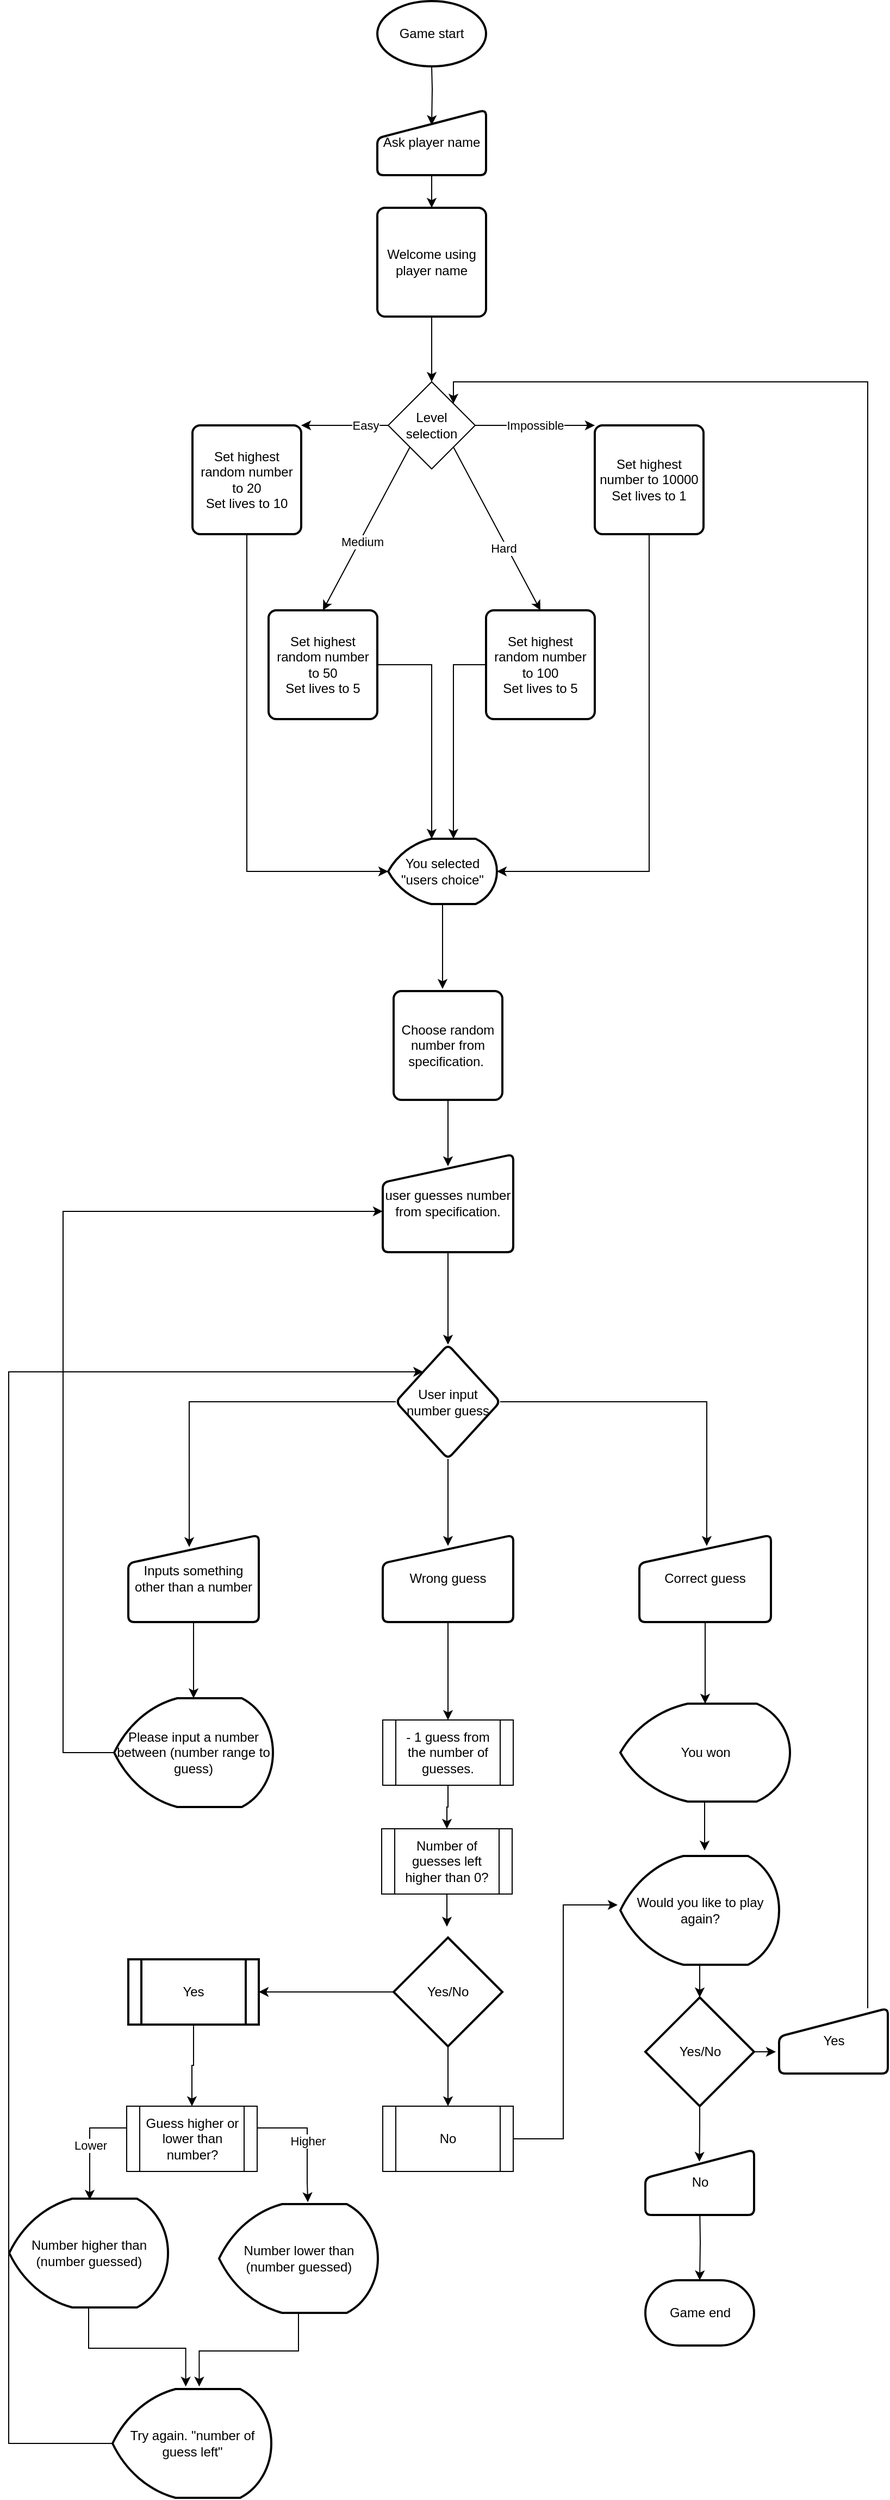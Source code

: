 <mxfile version="21.5.0" type="github">
  <diagram id="C5RBs43oDa-KdzZeNtuy" name="Page-1">
    <mxGraphModel dx="1050" dy="549" grid="1" gridSize="10" guides="1" tooltips="1" connect="1" arrows="1" fold="1" page="1" pageScale="1" pageWidth="827" pageHeight="1169" math="0" shadow="0">
      <root>
        <mxCell id="WIyWlLk6GJQsqaUBKTNV-0" />
        <mxCell id="WIyWlLk6GJQsqaUBKTNV-1" parent="WIyWlLk6GJQsqaUBKTNV-0" />
        <mxCell id="ytRLz0EtF9h6s9q6uNTN-12" value="Level selection" style="rhombus;whiteSpace=wrap;html=1;" parent="WIyWlLk6GJQsqaUBKTNV-1" vertex="1">
          <mxGeometry x="359" y="380" width="80" height="80" as="geometry" />
        </mxCell>
        <mxCell id="ytRLz0EtF9h6s9q6uNTN-19" value="" style="endArrow=classic;html=1;rounded=0;entryX=0.5;entryY=0;entryDx=0;entryDy=0;exitX=0;exitY=1;exitDx=0;exitDy=0;" parent="WIyWlLk6GJQsqaUBKTNV-1" source="ytRLz0EtF9h6s9q6uNTN-12" edge="1">
          <mxGeometry width="50" height="50" relative="1" as="geometry">
            <mxPoint x="579" y="240" as="sourcePoint" />
            <mxPoint x="299" y="590" as="targetPoint" />
          </mxGeometry>
        </mxCell>
        <mxCell id="ytRLz0EtF9h6s9q6uNTN-27" value="Medium" style="edgeLabel;html=1;align=center;verticalAlign=middle;resizable=0;points=[];" parent="ytRLz0EtF9h6s9q6uNTN-19" vertex="1" connectable="0">
          <mxGeometry x="0.147" y="2" relative="1" as="geometry">
            <mxPoint as="offset" />
          </mxGeometry>
        </mxCell>
        <mxCell id="ytRLz0EtF9h6s9q6uNTN-20" value="Impossible" style="endArrow=classic;html=1;rounded=0;exitX=1;exitY=0.5;exitDx=0;exitDy=0;entryX=0;entryY=0;entryDx=0;entryDy=0;" parent="WIyWlLk6GJQsqaUBKTNV-1" source="ytRLz0EtF9h6s9q6uNTN-12" target="YSV1aVPESq65o2m4jmxX-15" edge="1">
          <mxGeometry width="50" height="50" relative="1" as="geometry">
            <mxPoint x="579" y="240" as="sourcePoint" />
            <mxPoint x="540" y="420" as="targetPoint" />
          </mxGeometry>
        </mxCell>
        <mxCell id="ytRLz0EtF9h6s9q6uNTN-21" value="" style="endArrow=classic;html=1;rounded=0;exitX=0;exitY=0.5;exitDx=0;exitDy=0;entryX=1;entryY=0;entryDx=0;entryDy=0;" parent="WIyWlLk6GJQsqaUBKTNV-1" source="ytRLz0EtF9h6s9q6uNTN-12" target="YSV1aVPESq65o2m4jmxX-12" edge="1">
          <mxGeometry width="50" height="50" relative="1" as="geometry">
            <mxPoint x="579" y="240" as="sourcePoint" />
            <mxPoint x="229" y="415" as="targetPoint" />
          </mxGeometry>
        </mxCell>
        <mxCell id="ytRLz0EtF9h6s9q6uNTN-26" value="Easy" style="edgeLabel;html=1;align=center;verticalAlign=middle;resizable=0;points=[];" parent="ytRLz0EtF9h6s9q6uNTN-21" vertex="1" connectable="0">
          <mxGeometry x="-0.473" relative="1" as="geometry">
            <mxPoint as="offset" />
          </mxGeometry>
        </mxCell>
        <mxCell id="ytRLz0EtF9h6s9q6uNTN-24" value="" style="endArrow=classic;html=1;rounded=0;exitX=1;exitY=1;exitDx=0;exitDy=0;entryX=0.5;entryY=0;entryDx=0;entryDy=0;" parent="WIyWlLk6GJQsqaUBKTNV-1" source="ytRLz0EtF9h6s9q6uNTN-12" edge="1">
          <mxGeometry width="50" height="50" relative="1" as="geometry">
            <mxPoint x="579" y="440" as="sourcePoint" />
            <mxPoint x="499" y="590" as="targetPoint" />
          </mxGeometry>
        </mxCell>
        <mxCell id="ytRLz0EtF9h6s9q6uNTN-25" value="Hard" style="edgeLabel;html=1;align=center;verticalAlign=middle;resizable=0;points=[];" parent="ytRLz0EtF9h6s9q6uNTN-24" vertex="1" connectable="0">
          <mxGeometry x="0.204" y="-4" relative="1" as="geometry">
            <mxPoint x="1" as="offset" />
          </mxGeometry>
        </mxCell>
        <mxCell id="YSV1aVPESq65o2m4jmxX-10" style="edgeStyle=orthogonalEdgeStyle;rounded=0;orthogonalLoop=1;jettySize=auto;html=1;entryX=0.5;entryY=0.233;entryDx=0;entryDy=0;entryPerimeter=0;" parent="WIyWlLk6GJQsqaUBKTNV-1" target="YSV1aVPESq65o2m4jmxX-4" edge="1">
          <mxGeometry relative="1" as="geometry">
            <mxPoint x="399" y="90" as="sourcePoint" />
          </mxGeometry>
        </mxCell>
        <mxCell id="YSV1aVPESq65o2m4jmxX-8" style="edgeStyle=orthogonalEdgeStyle;rounded=0;orthogonalLoop=1;jettySize=auto;html=1;" parent="WIyWlLk6GJQsqaUBKTNV-1" source="YSV1aVPESq65o2m4jmxX-4" target="YSV1aVPESq65o2m4jmxX-7" edge="1">
          <mxGeometry relative="1" as="geometry" />
        </mxCell>
        <mxCell id="YSV1aVPESq65o2m4jmxX-4" value="Ask player name" style="html=1;strokeWidth=2;shape=manualInput;whiteSpace=wrap;rounded=1;size=26;arcSize=11;" parent="WIyWlLk6GJQsqaUBKTNV-1" vertex="1">
          <mxGeometry x="349" y="130" width="100" height="60" as="geometry" />
        </mxCell>
        <mxCell id="YSV1aVPESq65o2m4jmxX-11" style="edgeStyle=orthogonalEdgeStyle;rounded=0;orthogonalLoop=1;jettySize=auto;html=1;entryX=0.5;entryY=0;entryDx=0;entryDy=0;" parent="WIyWlLk6GJQsqaUBKTNV-1" source="YSV1aVPESq65o2m4jmxX-7" target="ytRLz0EtF9h6s9q6uNTN-12" edge="1">
          <mxGeometry relative="1" as="geometry" />
        </mxCell>
        <mxCell id="YSV1aVPESq65o2m4jmxX-7" value="Welcome using player name" style="rounded=1;whiteSpace=wrap;html=1;absoluteArcSize=1;arcSize=14;strokeWidth=2;" parent="WIyWlLk6GJQsqaUBKTNV-1" vertex="1">
          <mxGeometry x="349" y="220" width="100" height="100" as="geometry" />
        </mxCell>
        <mxCell id="YSV1aVPESq65o2m4jmxX-22" style="edgeStyle=orthogonalEdgeStyle;rounded=0;orthogonalLoop=1;jettySize=auto;html=1;entryX=0;entryY=0.5;entryDx=0;entryDy=0;entryPerimeter=0;" parent="WIyWlLk6GJQsqaUBKTNV-1" source="YSV1aVPESq65o2m4jmxX-12" target="YSV1aVPESq65o2m4jmxX-18" edge="1">
          <mxGeometry relative="1" as="geometry">
            <Array as="points">
              <mxPoint x="229" y="830" />
            </Array>
          </mxGeometry>
        </mxCell>
        <mxCell id="YSV1aVPESq65o2m4jmxX-12" value="Set highest random number to 20&lt;br style=&quot;border-color: var(--border-color);&quot;&gt;Set lives to 10" style="rounded=1;whiteSpace=wrap;html=1;absoluteArcSize=1;arcSize=14;strokeWidth=2;" parent="WIyWlLk6GJQsqaUBKTNV-1" vertex="1">
          <mxGeometry x="179" y="420" width="100" height="100" as="geometry" />
        </mxCell>
        <mxCell id="YSV1aVPESq65o2m4jmxX-21" style="edgeStyle=orthogonalEdgeStyle;rounded=0;orthogonalLoop=1;jettySize=auto;html=1;entryX=0.6;entryY=0;entryDx=0;entryDy=0;entryPerimeter=0;" parent="WIyWlLk6GJQsqaUBKTNV-1" source="YSV1aVPESq65o2m4jmxX-13" target="YSV1aVPESq65o2m4jmxX-18" edge="1">
          <mxGeometry relative="1" as="geometry">
            <mxPoint x="419" y="790" as="targetPoint" />
            <Array as="points">
              <mxPoint x="419" y="640" />
            </Array>
          </mxGeometry>
        </mxCell>
        <mxCell id="YSV1aVPESq65o2m4jmxX-13" value="Set highest random number to 100&lt;br style=&quot;border-color: var(--border-color);&quot;&gt;Set lives to 5" style="rounded=1;whiteSpace=wrap;html=1;absoluteArcSize=1;arcSize=14;strokeWidth=2;" parent="WIyWlLk6GJQsqaUBKTNV-1" vertex="1">
          <mxGeometry x="449" y="590" width="100" height="100" as="geometry" />
        </mxCell>
        <mxCell id="YSV1aVPESq65o2m4jmxX-19" style="edgeStyle=orthogonalEdgeStyle;rounded=0;orthogonalLoop=1;jettySize=auto;html=1;" parent="WIyWlLk6GJQsqaUBKTNV-1" source="YSV1aVPESq65o2m4jmxX-14" target="YSV1aVPESq65o2m4jmxX-18" edge="1">
          <mxGeometry relative="1" as="geometry">
            <Array as="points">
              <mxPoint x="399" y="640" />
            </Array>
          </mxGeometry>
        </mxCell>
        <mxCell id="YSV1aVPESq65o2m4jmxX-14" value="Set highest random number to 50&lt;br style=&quot;border-color: var(--border-color);&quot;&gt;Set lives to 5" style="rounded=1;whiteSpace=wrap;html=1;absoluteArcSize=1;arcSize=14;strokeWidth=2;" parent="WIyWlLk6GJQsqaUBKTNV-1" vertex="1">
          <mxGeometry x="249" y="590" width="100" height="100" as="geometry" />
        </mxCell>
        <mxCell id="YSV1aVPESq65o2m4jmxX-23" style="edgeStyle=orthogonalEdgeStyle;rounded=0;orthogonalLoop=1;jettySize=auto;html=1;entryX=1;entryY=0.5;entryDx=0;entryDy=0;entryPerimeter=0;" parent="WIyWlLk6GJQsqaUBKTNV-1" source="YSV1aVPESq65o2m4jmxX-15" target="YSV1aVPESq65o2m4jmxX-18" edge="1">
          <mxGeometry relative="1" as="geometry">
            <Array as="points">
              <mxPoint x="599" y="830" />
            </Array>
          </mxGeometry>
        </mxCell>
        <mxCell id="YSV1aVPESq65o2m4jmxX-15" value="Set highest number to 10000&lt;br style=&quot;border-color: var(--border-color);&quot;&gt;Set lives to 1" style="rounded=1;whiteSpace=wrap;html=1;absoluteArcSize=1;arcSize=14;strokeWidth=2;" parent="WIyWlLk6GJQsqaUBKTNV-1" vertex="1">
          <mxGeometry x="549" y="420" width="100" height="100" as="geometry" />
        </mxCell>
        <mxCell id="YSV1aVPESq65o2m4jmxX-29" style="edgeStyle=orthogonalEdgeStyle;rounded=0;orthogonalLoop=1;jettySize=auto;html=1;" parent="WIyWlLk6GJQsqaUBKTNV-1" source="YSV1aVPESq65o2m4jmxX-18" edge="1">
          <mxGeometry relative="1" as="geometry">
            <mxPoint x="409" y="938" as="targetPoint" />
            <Array as="points">
              <mxPoint x="409" y="938" />
            </Array>
          </mxGeometry>
        </mxCell>
        <mxCell id="YSV1aVPESq65o2m4jmxX-18" value="You selected &quot;users choice&quot;" style="strokeWidth=2;html=1;shape=mxgraph.flowchart.display;whiteSpace=wrap;" parent="WIyWlLk6GJQsqaUBKTNV-1" vertex="1">
          <mxGeometry x="359" y="800" width="100" height="60" as="geometry" />
        </mxCell>
        <mxCell id="2p41S9lIPjauIQtiq56D-0" style="edgeStyle=orthogonalEdgeStyle;rounded=0;orthogonalLoop=1;jettySize=auto;html=1;entryX=0.5;entryY=0.122;entryDx=0;entryDy=0;entryPerimeter=0;" parent="WIyWlLk6GJQsqaUBKTNV-1" source="YSV1aVPESq65o2m4jmxX-27" target="YSV1aVPESq65o2m4jmxX-30" edge="1">
          <mxGeometry relative="1" as="geometry">
            <mxPoint x="414" y="1090" as="targetPoint" />
          </mxGeometry>
        </mxCell>
        <mxCell id="YSV1aVPESq65o2m4jmxX-27" value="Choose random number from specification.&amp;nbsp;" style="rounded=1;whiteSpace=wrap;html=1;absoluteArcSize=1;arcSize=14;strokeWidth=2;" parent="WIyWlLk6GJQsqaUBKTNV-1" vertex="1">
          <mxGeometry x="364" y="940" width="100" height="100" as="geometry" />
        </mxCell>
        <mxCell id="2p41S9lIPjauIQtiq56D-2" value="" style="edgeStyle=orthogonalEdgeStyle;rounded=0;orthogonalLoop=1;jettySize=auto;html=1;" parent="WIyWlLk6GJQsqaUBKTNV-1" source="YSV1aVPESq65o2m4jmxX-30" target="2p41S9lIPjauIQtiq56D-1" edge="1">
          <mxGeometry relative="1" as="geometry" />
        </mxCell>
        <mxCell id="YSV1aVPESq65o2m4jmxX-30" value="user guesses number from specification." style="html=1;strokeWidth=2;shape=manualInput;whiteSpace=wrap;rounded=1;size=26;arcSize=11;" parent="WIyWlLk6GJQsqaUBKTNV-1" vertex="1">
          <mxGeometry x="354" y="1090" width="120" height="90" as="geometry" />
        </mxCell>
        <mxCell id="2p41S9lIPjauIQtiq56D-7" style="edgeStyle=orthogonalEdgeStyle;rounded=0;orthogonalLoop=1;jettySize=auto;html=1;entryX=0.467;entryY=0.138;entryDx=0;entryDy=0;entryPerimeter=0;" parent="WIyWlLk6GJQsqaUBKTNV-1" source="2p41S9lIPjauIQtiq56D-1" target="2p41S9lIPjauIQtiq56D-6" edge="1">
          <mxGeometry relative="1" as="geometry" />
        </mxCell>
        <mxCell id="2p41S9lIPjauIQtiq56D-8" style="edgeStyle=orthogonalEdgeStyle;rounded=0;orthogonalLoop=1;jettySize=auto;html=1;entryX=0.512;entryY=0.125;entryDx=0;entryDy=0;entryPerimeter=0;" parent="WIyWlLk6GJQsqaUBKTNV-1" source="2p41S9lIPjauIQtiq56D-1" target="2p41S9lIPjauIQtiq56D-4" edge="1">
          <mxGeometry relative="1" as="geometry" />
        </mxCell>
        <mxCell id="2p41S9lIPjauIQtiq56D-9" style="edgeStyle=orthogonalEdgeStyle;rounded=0;orthogonalLoop=1;jettySize=auto;html=1;entryX=0.5;entryY=0.125;entryDx=0;entryDy=0;entryPerimeter=0;" parent="WIyWlLk6GJQsqaUBKTNV-1" source="2p41S9lIPjauIQtiq56D-1" target="2p41S9lIPjauIQtiq56D-5" edge="1">
          <mxGeometry relative="1" as="geometry" />
        </mxCell>
        <mxCell id="2p41S9lIPjauIQtiq56D-1" value="User input number guess" style="rhombus;whiteSpace=wrap;html=1;strokeWidth=2;rounded=1;arcSize=11;" parent="WIyWlLk6GJQsqaUBKTNV-1" vertex="1">
          <mxGeometry x="366" y="1265" width="96" height="105" as="geometry" />
        </mxCell>
        <mxCell id="2p41S9lIPjauIQtiq56D-61" value="" style="edgeStyle=orthogonalEdgeStyle;rounded=0;orthogonalLoop=1;jettySize=auto;html=1;" parent="WIyWlLk6GJQsqaUBKTNV-1" source="2p41S9lIPjauIQtiq56D-4" target="2p41S9lIPjauIQtiq56D-60" edge="1">
          <mxGeometry relative="1" as="geometry" />
        </mxCell>
        <mxCell id="2p41S9lIPjauIQtiq56D-4" value="Correct guess" style="html=1;strokeWidth=2;shape=manualInput;whiteSpace=wrap;rounded=1;size=26;arcSize=11;" parent="WIyWlLk6GJQsqaUBKTNV-1" vertex="1">
          <mxGeometry x="590" y="1440" width="121" height="80" as="geometry" />
        </mxCell>
        <mxCell id="2p41S9lIPjauIQtiq56D-51" value="" style="edgeStyle=orthogonalEdgeStyle;rounded=0;orthogonalLoop=1;jettySize=auto;html=1;" parent="WIyWlLk6GJQsqaUBKTNV-1" source="2p41S9lIPjauIQtiq56D-5" target="2p41S9lIPjauIQtiq56D-10" edge="1">
          <mxGeometry relative="1" as="geometry" />
        </mxCell>
        <mxCell id="2p41S9lIPjauIQtiq56D-5" value="Wrong guess" style="html=1;strokeWidth=2;shape=manualInput;whiteSpace=wrap;rounded=1;size=26;arcSize=11;" parent="WIyWlLk6GJQsqaUBKTNV-1" vertex="1">
          <mxGeometry x="354" y="1440" width="120" height="80" as="geometry" />
        </mxCell>
        <mxCell id="2p41S9lIPjauIQtiq56D-32" style="edgeStyle=orthogonalEdgeStyle;rounded=0;orthogonalLoop=1;jettySize=auto;html=1;entryX=0.5;entryY=0;entryDx=0;entryDy=0;entryPerimeter=0;" parent="WIyWlLk6GJQsqaUBKTNV-1" source="2p41S9lIPjauIQtiq56D-6" target="2p41S9lIPjauIQtiq56D-31" edge="1">
          <mxGeometry relative="1" as="geometry" />
        </mxCell>
        <mxCell id="2p41S9lIPjauIQtiq56D-6" value="Inputs something other than a number" style="html=1;strokeWidth=2;shape=manualInput;whiteSpace=wrap;rounded=1;size=26;arcSize=11;" parent="WIyWlLk6GJQsqaUBKTNV-1" vertex="1">
          <mxGeometry x="120" y="1440" width="120" height="80" as="geometry" />
        </mxCell>
        <mxCell id="2p41S9lIPjauIQtiq56D-54" value="" style="edgeStyle=orthogonalEdgeStyle;rounded=0;orthogonalLoop=1;jettySize=auto;html=1;entryX=0.5;entryY=0;entryDx=0;entryDy=0;" parent="WIyWlLk6GJQsqaUBKTNV-1" source="2p41S9lIPjauIQtiq56D-10" target="2p41S9lIPjauIQtiq56D-53" edge="1">
          <mxGeometry relative="1" as="geometry">
            <mxPoint x="413" y="1700" as="targetPoint" />
          </mxGeometry>
        </mxCell>
        <mxCell id="2p41S9lIPjauIQtiq56D-10" value="- 1 guess from the number of guesses." style="shape=process;whiteSpace=wrap;html=1;backgroundOutline=1;" parent="WIyWlLk6GJQsqaUBKTNV-1" vertex="1">
          <mxGeometry x="354" y="1610" width="120" height="60" as="geometry" />
        </mxCell>
        <mxCell id="2p41S9lIPjauIQtiq56D-77" style="edgeStyle=orthogonalEdgeStyle;rounded=0;orthogonalLoop=1;jettySize=auto;html=1;" parent="WIyWlLk6GJQsqaUBKTNV-1" source="2p41S9lIPjauIQtiq56D-11" target="2p41S9lIPjauIQtiq56D-1" edge="1">
          <mxGeometry relative="1" as="geometry">
            <mxPoint x="30" y="1310" as="targetPoint" />
            <Array as="points">
              <mxPoint x="10" y="2275" />
              <mxPoint x="10" y="1290" />
            </Array>
          </mxGeometry>
        </mxCell>
        <mxCell id="2p41S9lIPjauIQtiq56D-11" value="Try again. &quot;number of guess left&quot;" style="strokeWidth=2;html=1;shape=mxgraph.flowchart.display;whiteSpace=wrap;" parent="WIyWlLk6GJQsqaUBKTNV-1" vertex="1">
          <mxGeometry x="105.5" y="2225" width="146" height="100" as="geometry" />
        </mxCell>
        <mxCell id="2p41S9lIPjauIQtiq56D-23" value="Lower" style="edgeStyle=orthogonalEdgeStyle;rounded=0;orthogonalLoop=1;jettySize=auto;html=1;" parent="WIyWlLk6GJQsqaUBKTNV-1" source="2p41S9lIPjauIQtiq56D-14" edge="1">
          <mxGeometry relative="1" as="geometry">
            <mxPoint x="84.5" y="2051" as="targetPoint" />
            <Array as="points">
              <mxPoint x="84.5" y="1985" />
              <mxPoint x="84.5" y="2051" />
            </Array>
          </mxGeometry>
        </mxCell>
        <mxCell id="2p41S9lIPjauIQtiq56D-25" value="Higher" style="edgeStyle=orthogonalEdgeStyle;rounded=0;orthogonalLoop=1;jettySize=auto;html=1;entryX=0.559;entryY=-0.018;entryDx=0;entryDy=0;entryPerimeter=0;" parent="WIyWlLk6GJQsqaUBKTNV-1" source="2p41S9lIPjauIQtiq56D-14" target="2p41S9lIPjauIQtiq56D-21" edge="1">
          <mxGeometry relative="1" as="geometry">
            <Array as="points">
              <mxPoint x="284.5" y="1985" />
              <mxPoint x="284.5" y="2035" />
            </Array>
          </mxGeometry>
        </mxCell>
        <mxCell id="2p41S9lIPjauIQtiq56D-14" value="Guess higher or lower than number?" style="shape=process;whiteSpace=wrap;html=1;backgroundOutline=1;" parent="WIyWlLk6GJQsqaUBKTNV-1" vertex="1">
          <mxGeometry x="118.5" y="1965" width="120" height="60" as="geometry" />
        </mxCell>
        <mxCell id="2p41S9lIPjauIQtiq56D-29" style="edgeStyle=orthogonalEdgeStyle;rounded=0;orthogonalLoop=1;jettySize=auto;html=1;entryX=0.461;entryY=-0.023;entryDx=0;entryDy=0;entryPerimeter=0;exitX=0.5;exitY=1;exitDx=0;exitDy=0;exitPerimeter=0;" parent="WIyWlLk6GJQsqaUBKTNV-1" source="2p41S9lIPjauIQtiq56D-20" target="2p41S9lIPjauIQtiq56D-11" edge="1">
          <mxGeometry relative="1" as="geometry">
            <mxPoint x="86.5" y="2155" as="sourcePoint" />
          </mxGeometry>
        </mxCell>
        <mxCell id="2p41S9lIPjauIQtiq56D-20" value="Number higher than (number guessed)" style="strokeWidth=2;html=1;shape=mxgraph.flowchart.display;whiteSpace=wrap;" parent="WIyWlLk6GJQsqaUBKTNV-1" vertex="1">
          <mxGeometry x="10.5" y="2050" width="146" height="100" as="geometry" />
        </mxCell>
        <mxCell id="2p41S9lIPjauIQtiq56D-28" style="edgeStyle=orthogonalEdgeStyle;rounded=0;orthogonalLoop=1;jettySize=auto;html=1;entryX=0.546;entryY=-0.023;entryDx=0;entryDy=0;entryPerimeter=0;" parent="WIyWlLk6GJQsqaUBKTNV-1" source="2p41S9lIPjauIQtiq56D-21" target="2p41S9lIPjauIQtiq56D-11" edge="1">
          <mxGeometry relative="1" as="geometry" />
        </mxCell>
        <mxCell id="2p41S9lIPjauIQtiq56D-21" value="Number lower than (number guessed)" style="strokeWidth=2;html=1;shape=mxgraph.flowchart.display;whiteSpace=wrap;" parent="WIyWlLk6GJQsqaUBKTNV-1" vertex="1">
          <mxGeometry x="203.5" y="2055" width="146" height="100" as="geometry" />
        </mxCell>
        <mxCell id="2p41S9lIPjauIQtiq56D-33" style="edgeStyle=orthogonalEdgeStyle;rounded=0;orthogonalLoop=1;jettySize=auto;html=1;entryX=0;entryY=0.583;entryDx=0;entryDy=0;entryPerimeter=0;" parent="WIyWlLk6GJQsqaUBKTNV-1" source="2p41S9lIPjauIQtiq56D-31" target="YSV1aVPESq65o2m4jmxX-30" edge="1">
          <mxGeometry relative="1" as="geometry">
            <Array as="points">
              <mxPoint x="60" y="1640" />
              <mxPoint x="60" y="1142" />
            </Array>
          </mxGeometry>
        </mxCell>
        <mxCell id="2p41S9lIPjauIQtiq56D-31" value="Please input a number between (number range to guess)" style="strokeWidth=2;html=1;shape=mxgraph.flowchart.display;whiteSpace=wrap;" parent="WIyWlLk6GJQsqaUBKTNV-1" vertex="1">
          <mxGeometry x="107" y="1590" width="146" height="100" as="geometry" />
        </mxCell>
        <mxCell id="2p41S9lIPjauIQtiq56D-37" value="" style="edgeStyle=orthogonalEdgeStyle;rounded=0;orthogonalLoop=1;jettySize=auto;html=1;" parent="WIyWlLk6GJQsqaUBKTNV-1" source="2p41S9lIPjauIQtiq56D-34" target="2p41S9lIPjauIQtiq56D-36" edge="1">
          <mxGeometry relative="1" as="geometry" />
        </mxCell>
        <mxCell id="2p41S9lIPjauIQtiq56D-34" value="Would you like to play again?" style="strokeWidth=2;html=1;shape=mxgraph.flowchart.display;whiteSpace=wrap;" parent="WIyWlLk6GJQsqaUBKTNV-1" vertex="1">
          <mxGeometry x="572.5" y="1735" width="146" height="100" as="geometry" />
        </mxCell>
        <mxCell id="2p41S9lIPjauIQtiq56D-42" style="edgeStyle=orthogonalEdgeStyle;rounded=0;orthogonalLoop=1;jettySize=auto;html=1;entryX=1;entryY=0;entryDx=0;entryDy=0;" parent="WIyWlLk6GJQsqaUBKTNV-1" source="2p41S9lIPjauIQtiq56D-43" target="ytRLz0EtF9h6s9q6uNTN-12" edge="1">
          <mxGeometry relative="1" as="geometry">
            <mxPoint x="800" y="1820" as="sourcePoint" />
            <Array as="points">
              <mxPoint x="800" y="380" />
              <mxPoint x="419" y="380" />
            </Array>
          </mxGeometry>
        </mxCell>
        <mxCell id="2p41S9lIPjauIQtiq56D-44" value="" style="edgeStyle=orthogonalEdgeStyle;rounded=0;orthogonalLoop=1;jettySize=auto;html=1;" parent="WIyWlLk6GJQsqaUBKTNV-1" source="2p41S9lIPjauIQtiq56D-36" edge="1">
          <mxGeometry relative="1" as="geometry">
            <mxPoint x="715" y="1915" as="targetPoint" />
          </mxGeometry>
        </mxCell>
        <mxCell id="2p41S9lIPjauIQtiq56D-50" value="" style="edgeStyle=orthogonalEdgeStyle;rounded=0;orthogonalLoop=1;jettySize=auto;html=1;entryX=0.497;entryY=0.184;entryDx=0;entryDy=0;entryPerimeter=0;" parent="WIyWlLk6GJQsqaUBKTNV-1" source="2p41S9lIPjauIQtiq56D-36" target="2p41S9lIPjauIQtiq56D-49" edge="1">
          <mxGeometry relative="1" as="geometry" />
        </mxCell>
        <mxCell id="2p41S9lIPjauIQtiq56D-36" value="Yes/No" style="strokeWidth=2;html=1;shape=mxgraph.flowchart.decision;whiteSpace=wrap;" parent="WIyWlLk6GJQsqaUBKTNV-1" vertex="1">
          <mxGeometry x="595.5" y="1865" width="100" height="100" as="geometry" />
        </mxCell>
        <mxCell id="2p41S9lIPjauIQtiq56D-39" value="Game end" style="strokeWidth=2;html=1;shape=mxgraph.flowchart.terminator;whiteSpace=wrap;" parent="WIyWlLk6GJQsqaUBKTNV-1" vertex="1">
          <mxGeometry x="595.5" y="2125" width="100" height="60" as="geometry" />
        </mxCell>
        <mxCell id="2p41S9lIPjauIQtiq56D-40" value="Game start" style="strokeWidth=2;html=1;shape=mxgraph.flowchart.start_1;whiteSpace=wrap;" parent="WIyWlLk6GJQsqaUBKTNV-1" vertex="1">
          <mxGeometry x="349" y="30" width="100" height="60" as="geometry" />
        </mxCell>
        <mxCell id="2p41S9lIPjauIQtiq56D-43" value="Yes" style="html=1;strokeWidth=2;shape=manualInput;whiteSpace=wrap;rounded=1;size=26;arcSize=11;" parent="WIyWlLk6GJQsqaUBKTNV-1" vertex="1">
          <mxGeometry x="718.5" y="1875" width="100" height="60" as="geometry" />
        </mxCell>
        <mxCell id="2p41S9lIPjauIQtiq56D-47" style="edgeStyle=orthogonalEdgeStyle;rounded=0;orthogonalLoop=1;jettySize=auto;html=1;entryX=0.5;entryY=0;entryDx=0;entryDy=0;entryPerimeter=0;" parent="WIyWlLk6GJQsqaUBKTNV-1" target="2p41S9lIPjauIQtiq56D-39" edge="1">
          <mxGeometry relative="1" as="geometry">
            <mxPoint x="645.5" y="2055" as="sourcePoint" />
          </mxGeometry>
        </mxCell>
        <mxCell id="2p41S9lIPjauIQtiq56D-49" value="No" style="html=1;strokeWidth=2;shape=manualInput;whiteSpace=wrap;rounded=1;size=26;arcSize=11;" parent="WIyWlLk6GJQsqaUBKTNV-1" vertex="1">
          <mxGeometry x="595.5" y="2005" width="100" height="60" as="geometry" />
        </mxCell>
        <mxCell id="2p41S9lIPjauIQtiq56D-56" style="edgeStyle=orthogonalEdgeStyle;rounded=0;orthogonalLoop=1;jettySize=auto;html=1;" parent="WIyWlLk6GJQsqaUBKTNV-1" source="2p41S9lIPjauIQtiq56D-53" edge="1">
          <mxGeometry relative="1" as="geometry">
            <mxPoint x="413" y="1800" as="targetPoint" />
          </mxGeometry>
        </mxCell>
        <mxCell id="2p41S9lIPjauIQtiq56D-53" value="Number of guesses left higher than 0?" style="shape=process;whiteSpace=wrap;html=1;backgroundOutline=1;" parent="WIyWlLk6GJQsqaUBKTNV-1" vertex="1">
          <mxGeometry x="353" y="1710" width="120" height="60" as="geometry" />
        </mxCell>
        <mxCell id="2p41S9lIPjauIQtiq56D-64" style="edgeStyle=orthogonalEdgeStyle;rounded=0;orthogonalLoop=1;jettySize=auto;html=1;" parent="WIyWlLk6GJQsqaUBKTNV-1" source="2p41S9lIPjauIQtiq56D-60" edge="1">
          <mxGeometry relative="1" as="geometry">
            <mxPoint x="650" y="1730" as="targetPoint" />
          </mxGeometry>
        </mxCell>
        <mxCell id="2p41S9lIPjauIQtiq56D-60" value="You won" style="strokeWidth=2;html=1;shape=mxgraph.flowchart.display;whiteSpace=wrap;" parent="WIyWlLk6GJQsqaUBKTNV-1" vertex="1">
          <mxGeometry x="572.5" y="1595" width="156" height="90" as="geometry" />
        </mxCell>
        <mxCell id="2p41S9lIPjauIQtiq56D-71" value="" style="edgeStyle=orthogonalEdgeStyle;rounded=0;orthogonalLoop=1;jettySize=auto;html=1;" parent="WIyWlLk6GJQsqaUBKTNV-1" source="2p41S9lIPjauIQtiq56D-69" target="2p41S9lIPjauIQtiq56D-70" edge="1">
          <mxGeometry relative="1" as="geometry" />
        </mxCell>
        <mxCell id="2p41S9lIPjauIQtiq56D-74" value="" style="edgeStyle=orthogonalEdgeStyle;rounded=0;orthogonalLoop=1;jettySize=auto;html=1;" parent="WIyWlLk6GJQsqaUBKTNV-1" source="2p41S9lIPjauIQtiq56D-69" target="2p41S9lIPjauIQtiq56D-73" edge="1">
          <mxGeometry relative="1" as="geometry" />
        </mxCell>
        <mxCell id="2p41S9lIPjauIQtiq56D-69" value="Yes/No" style="strokeWidth=2;html=1;shape=mxgraph.flowchart.decision;whiteSpace=wrap;" parent="WIyWlLk6GJQsqaUBKTNV-1" vertex="1">
          <mxGeometry x="364" y="1810" width="100" height="100" as="geometry" />
        </mxCell>
        <mxCell id="2p41S9lIPjauIQtiq56D-72" style="edgeStyle=orthogonalEdgeStyle;rounded=0;orthogonalLoop=1;jettySize=auto;html=1;" parent="WIyWlLk6GJQsqaUBKTNV-1" source="2p41S9lIPjauIQtiq56D-70" edge="1">
          <mxGeometry relative="1" as="geometry">
            <mxPoint x="570" y="1780" as="targetPoint" />
            <Array as="points">
              <mxPoint x="520" y="1995" />
              <mxPoint x="520" y="1780" />
            </Array>
          </mxGeometry>
        </mxCell>
        <mxCell id="2p41S9lIPjauIQtiq56D-70" value="No" style="shape=process;whiteSpace=wrap;html=1;backgroundOutline=1;" parent="WIyWlLk6GJQsqaUBKTNV-1" vertex="1">
          <mxGeometry x="354" y="1965" width="120" height="60" as="geometry" />
        </mxCell>
        <mxCell id="2p41S9lIPjauIQtiq56D-76" value="" style="edgeStyle=orthogonalEdgeStyle;rounded=0;orthogonalLoop=1;jettySize=auto;html=1;" parent="WIyWlLk6GJQsqaUBKTNV-1" source="2p41S9lIPjauIQtiq56D-73" target="2p41S9lIPjauIQtiq56D-14" edge="1">
          <mxGeometry relative="1" as="geometry" />
        </mxCell>
        <mxCell id="2p41S9lIPjauIQtiq56D-73" value="Yes" style="shape=process;whiteSpace=wrap;html=1;backgroundOutline=1;strokeWidth=2;" parent="WIyWlLk6GJQsqaUBKTNV-1" vertex="1">
          <mxGeometry x="120" y="1830" width="120" height="60" as="geometry" />
        </mxCell>
      </root>
    </mxGraphModel>
  </diagram>
</mxfile>
